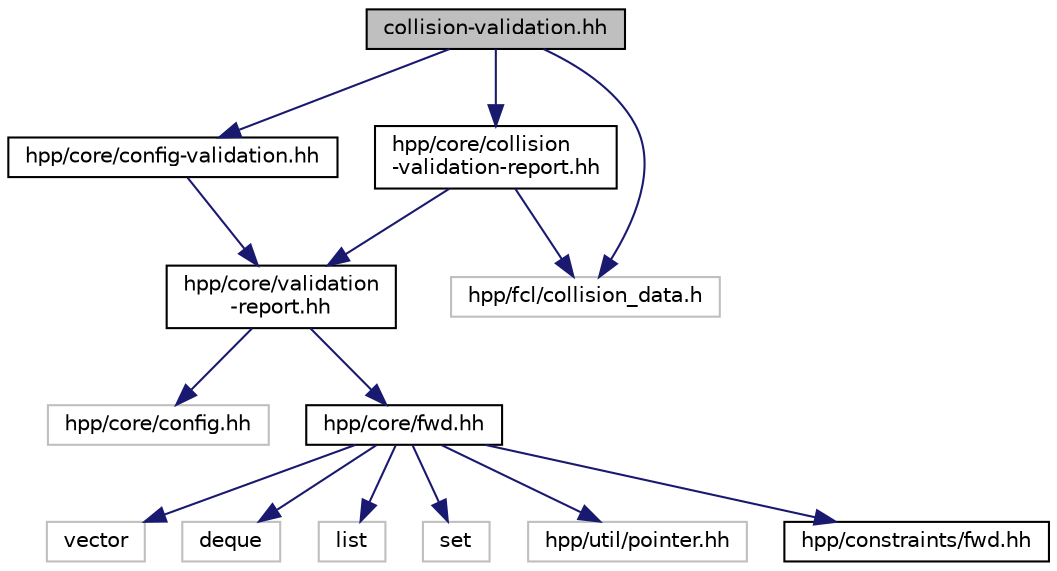 digraph "collision-validation.hh"
{
  edge [fontname="Helvetica",fontsize="10",labelfontname="Helvetica",labelfontsize="10"];
  node [fontname="Helvetica",fontsize="10",shape=record];
  Node1 [label="collision-validation.hh",height=0.2,width=0.4,color="black", fillcolor="grey75", style="filled" fontcolor="black"];
  Node1 -> Node2 [color="midnightblue",fontsize="10",style="solid",fontname="Helvetica"];
  Node2 [label="hpp/core/collision\l-validation-report.hh",height=0.2,width=0.4,color="black", fillcolor="white", style="filled",URL="$a00058.html"];
  Node2 -> Node3 [color="midnightblue",fontsize="10",style="solid",fontname="Helvetica"];
  Node3 [label="hpp/core/validation\l-report.hh",height=0.2,width=0.4,color="black", fillcolor="white", style="filled",URL="$a00102.html"];
  Node3 -> Node4 [color="midnightblue",fontsize="10",style="solid",fontname="Helvetica"];
  Node4 [label="hpp/core/config.hh",height=0.2,width=0.4,color="grey75", fillcolor="white", style="filled"];
  Node3 -> Node5 [color="midnightblue",fontsize="10",style="solid",fontname="Helvetica"];
  Node5 [label="hpp/core/fwd.hh",height=0.2,width=0.4,color="black", fillcolor="white", style="filled",URL="$a00001.html"];
  Node5 -> Node6 [color="midnightblue",fontsize="10",style="solid",fontname="Helvetica"];
  Node6 [label="vector",height=0.2,width=0.4,color="grey75", fillcolor="white", style="filled"];
  Node5 -> Node7 [color="midnightblue",fontsize="10",style="solid",fontname="Helvetica"];
  Node7 [label="deque",height=0.2,width=0.4,color="grey75", fillcolor="white", style="filled"];
  Node5 -> Node8 [color="midnightblue",fontsize="10",style="solid",fontname="Helvetica"];
  Node8 [label="list",height=0.2,width=0.4,color="grey75", fillcolor="white", style="filled"];
  Node5 -> Node9 [color="midnightblue",fontsize="10",style="solid",fontname="Helvetica"];
  Node9 [label="set",height=0.2,width=0.4,color="grey75", fillcolor="white", style="filled"];
  Node5 -> Node10 [color="midnightblue",fontsize="10",style="solid",fontname="Helvetica"];
  Node10 [label="hpp/util/pointer.hh",height=0.2,width=0.4,color="grey75", fillcolor="white", style="filled"];
  Node5 -> Node11 [color="midnightblue",fontsize="10",style="solid",fontname="Helvetica"];
  Node11 [label="hpp/constraints/fwd.hh",height=0.2,width=0.4,color="black", fillcolor="white", style="filled",URL="https://jmirabel.github.io/hpp-doc/api/hpp-constraints/doxygen-html/hpp-constraints.doxytag$a00001.html"];
  Node2 -> Node12 [color="midnightblue",fontsize="10",style="solid",fontname="Helvetica"];
  Node12 [label="hpp/fcl/collision_data.h",height=0.2,width=0.4,color="grey75", fillcolor="white", style="filled"];
  Node1 -> Node13 [color="midnightblue",fontsize="10",style="solid",fontname="Helvetica"];
  Node13 [label="hpp/core/config-validation.hh",height=0.2,width=0.4,color="black", fillcolor="white", style="filled",URL="$a00062.html"];
  Node13 -> Node3 [color="midnightblue",fontsize="10",style="solid",fontname="Helvetica"];
  Node1 -> Node12 [color="midnightblue",fontsize="10",style="solid",fontname="Helvetica"];
}
